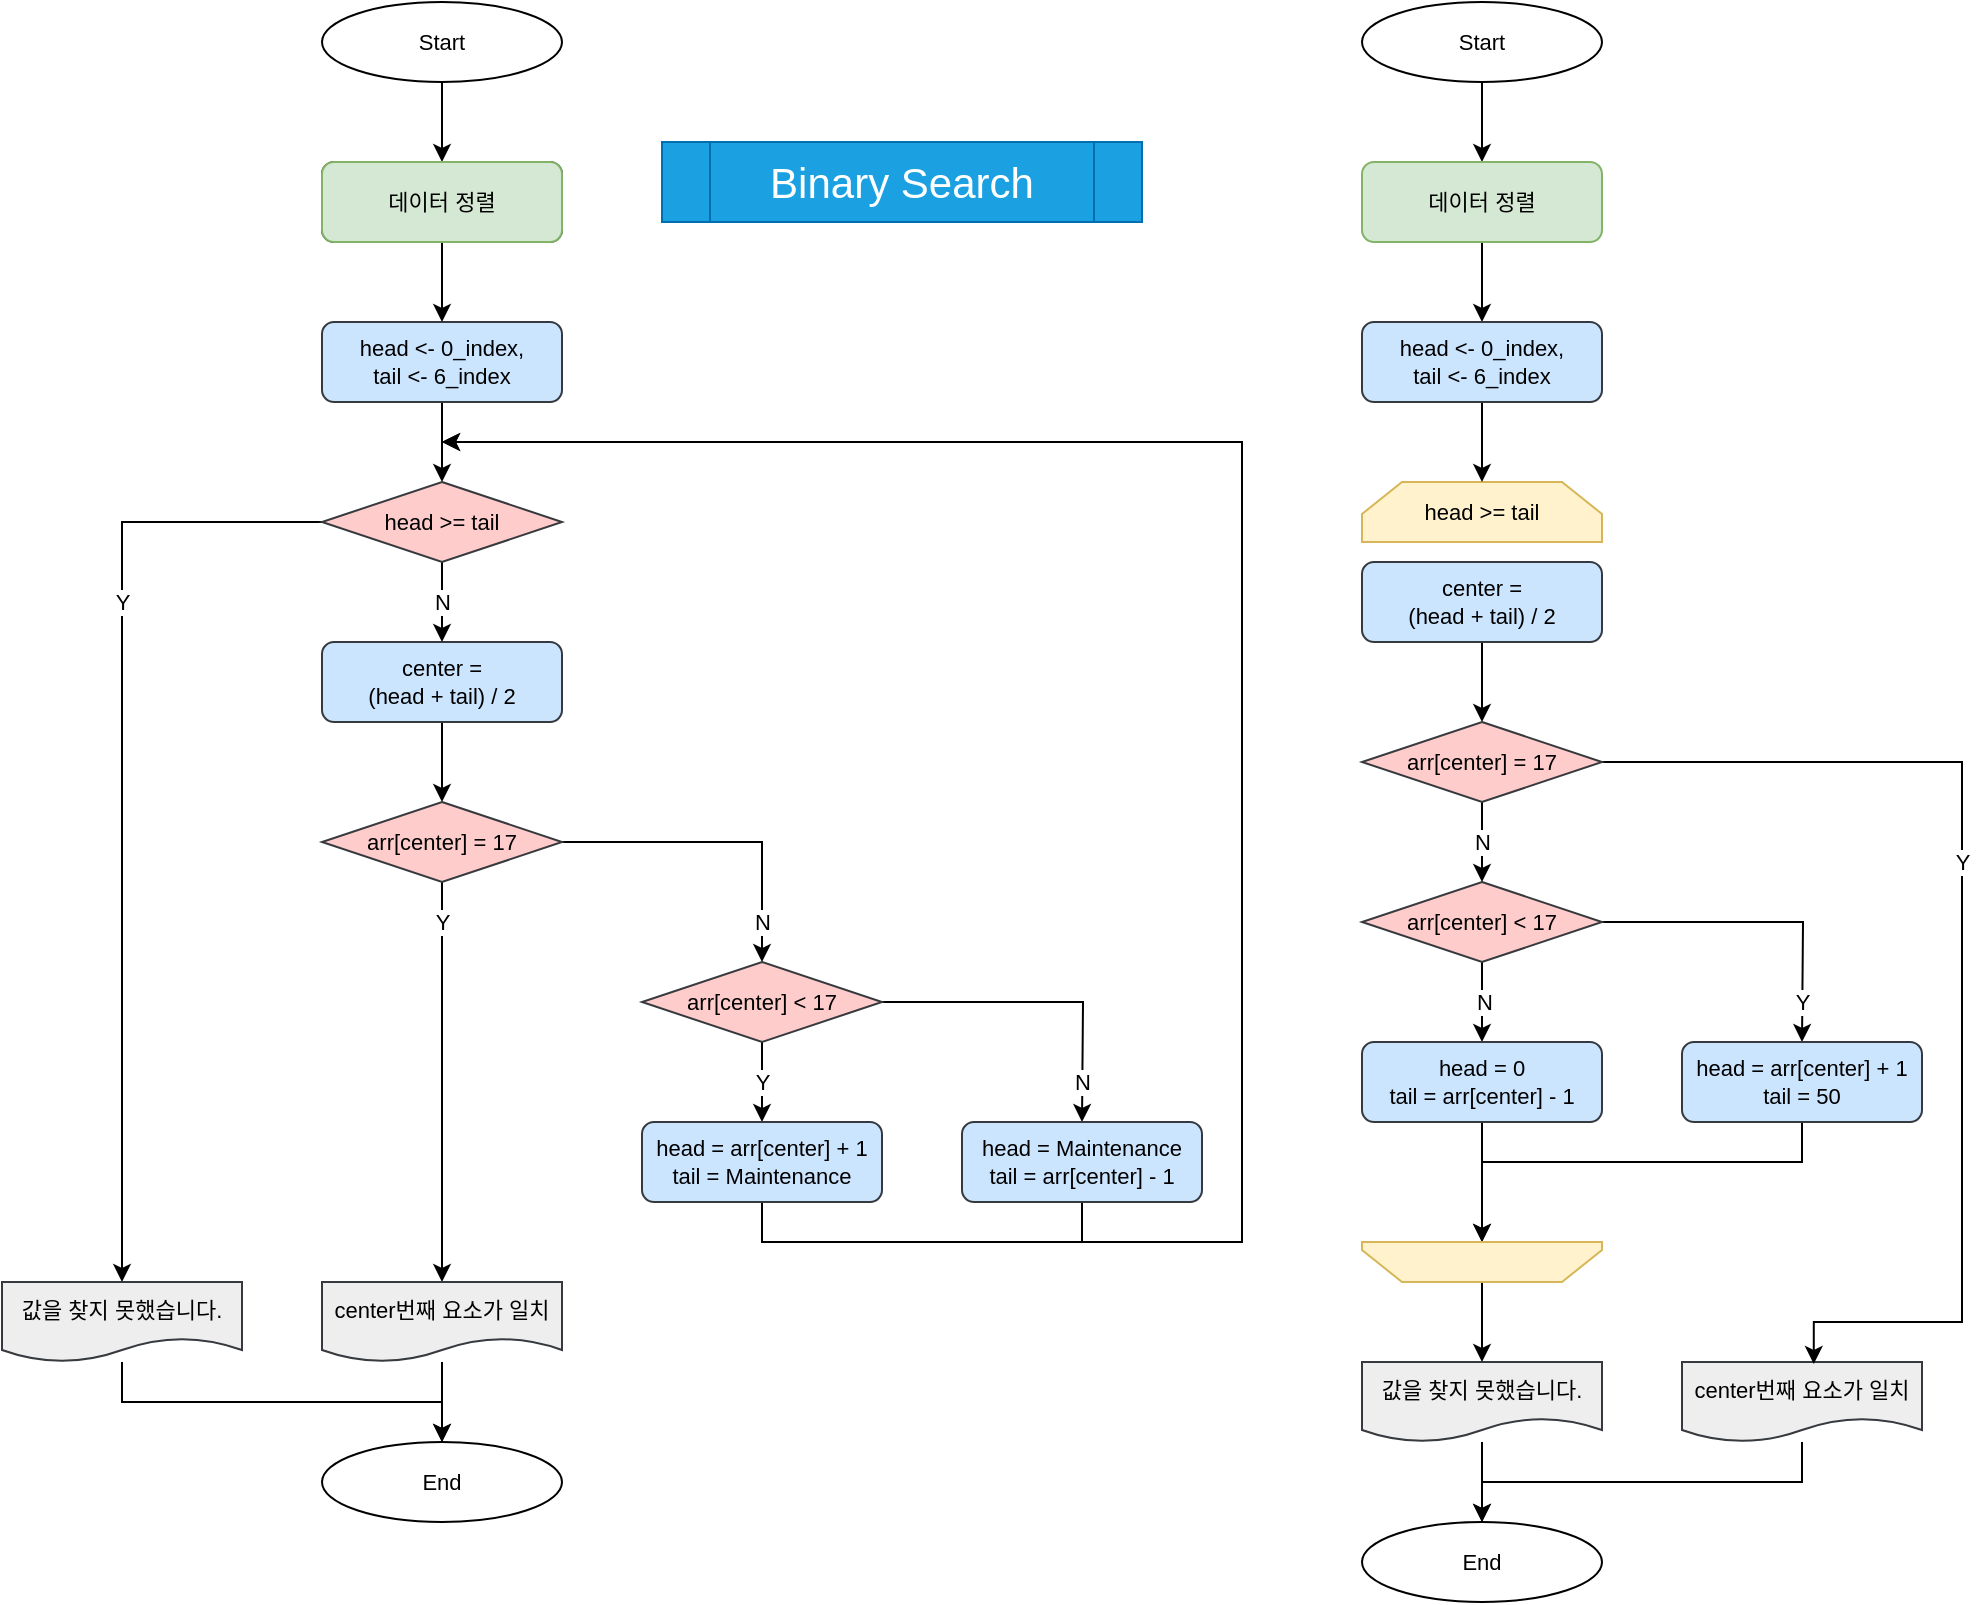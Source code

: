 <mxfile version="19.0.3" type="device"><diagram id="IGJl21nKXD4rtvm4qhDc" name="Page-1"><mxGraphModel dx="2272" dy="857" grid="1" gridSize="10" guides="1" tooltips="1" connect="1" arrows="1" fold="1" page="1" pageScale="1" pageWidth="850" pageHeight="1100" math="0" shadow="0"><root><mxCell id="0"/><mxCell id="1" parent="0"/><mxCell id="r8jNbfv3bSycEVeTKsOV-1" value="Binary Search" style="shape=process;whiteSpace=wrap;html=1;backgroundOutline=1;fillColor=#1ba1e2;strokeColor=#006EAF;fontSize=21;fontColor=#ffffff;" parent="1" vertex="1"><mxGeometry x="210" y="110" width="240" height="40" as="geometry"/></mxCell><mxCell id="eBacLPuL-J2Lu7rJpEf3-2" style="edgeStyle=orthogonalEdgeStyle;rounded=0;orthogonalLoop=1;jettySize=auto;html=1;entryX=0.5;entryY=0;entryDx=0;entryDy=0;" parent="1" source="r8jNbfv3bSycEVeTKsOV-2" target="eBacLPuL-J2Lu7rJpEf3-1" edge="1"><mxGeometry relative="1" as="geometry"/></mxCell><mxCell id="r8jNbfv3bSycEVeTKsOV-2" value="Start" style="ellipse;whiteSpace=wrap;html=1;fontSize=11;" parent="1" vertex="1"><mxGeometry x="40" y="40" width="120" height="40" as="geometry"/></mxCell><mxCell id="_QIKU8ROTpb4TpGbeR9n-16" style="edgeStyle=orthogonalEdgeStyle;rounded=0;orthogonalLoop=1;jettySize=auto;html=1;entryX=0.5;entryY=0;entryDx=0;entryDy=0;fontSize=11;" parent="1" source="r8jNbfv3bSycEVeTKsOV-55" target="_QIKU8ROTpb4TpGbeR9n-13" edge="1"><mxGeometry relative="1" as="geometry"/></mxCell><mxCell id="r8jNbfv3bSycEVeTKsOV-55" value="head &amp;lt;- 0_index,&lt;br&gt;tail &amp;lt;- 6_index" style="rounded=1;whiteSpace=wrap;html=1;fontSize=11;fillColor=#cce5ff;strokeColor=#36393d;" parent="1" vertex="1"><mxGeometry x="40" y="200" width="120" height="40" as="geometry"/></mxCell><mxCell id="r8jNbfv3bSycEVeTKsOV-63" style="edgeStyle=orthogonalEdgeStyle;rounded=0;orthogonalLoop=1;jettySize=auto;html=1;exitX=0.5;exitY=1;exitDx=0;exitDy=0;entryX=0.5;entryY=0;entryDx=0;entryDy=0;fontSize=11;" parent="1" source="r8jNbfv3bSycEVeTKsOV-56" target="r8jNbfv3bSycEVeTKsOV-57" edge="1"><mxGeometry relative="1" as="geometry"/></mxCell><mxCell id="r8jNbfv3bSycEVeTKsOV-56" value="center = &lt;br&gt;(head + tail) / 2" style="rounded=1;whiteSpace=wrap;html=1;fontSize=11;fillColor=#cce5ff;strokeColor=#36393d;" parent="1" vertex="1"><mxGeometry x="40" y="360" width="120" height="40" as="geometry"/></mxCell><mxCell id="r8jNbfv3bSycEVeTKsOV-64" value="Y" style="edgeStyle=orthogonalEdgeStyle;rounded=0;orthogonalLoop=1;jettySize=auto;html=1;exitX=0.5;exitY=1;exitDx=0;exitDy=0;entryX=0.5;entryY=0;entryDx=0;entryDy=0;fontSize=11;" parent="1" source="r8jNbfv3bSycEVeTKsOV-57" target="r8jNbfv3bSycEVeTKsOV-59" edge="1"><mxGeometry x="-0.8" relative="1" as="geometry"><Array as="points"><mxPoint x="100" y="500"/><mxPoint x="100" y="500"/></Array><mxPoint as="offset"/></mxGeometry></mxCell><mxCell id="r8jNbfv3bSycEVeTKsOV-66" value="N" style="edgeStyle=orthogonalEdgeStyle;rounded=0;orthogonalLoop=1;jettySize=auto;html=1;fontSize=11;" parent="1" source="r8jNbfv3bSycEVeTKsOV-57" edge="1"><mxGeometry x="0.75" relative="1" as="geometry"><mxPoint x="260" y="520" as="targetPoint"/><Array as="points"><mxPoint x="260" y="460"/></Array><mxPoint as="offset"/></mxGeometry></mxCell><mxCell id="r8jNbfv3bSycEVeTKsOV-57" value="arr[center] = 17" style="rhombus;whiteSpace=wrap;html=1;fontSize=11;fillColor=#ffcccc;strokeColor=#36393d;" parent="1" vertex="1"><mxGeometry x="40" y="440" width="120" height="40" as="geometry"/></mxCell><mxCell id="r8jNbfv3bSycEVeTKsOV-65" style="edgeStyle=orthogonalEdgeStyle;rounded=0;orthogonalLoop=1;jettySize=auto;html=1;entryX=0.5;entryY=0;entryDx=0;entryDy=0;fontSize=11;" parent="1" source="r8jNbfv3bSycEVeTKsOV-59" edge="1"><mxGeometry relative="1" as="geometry"><mxPoint x="100" y="760" as="targetPoint"/></mxGeometry></mxCell><mxCell id="r8jNbfv3bSycEVeTKsOV-59" value="center번째 요소가 일치" style="shape=document;whiteSpace=wrap;html=1;boundedLbl=1;fontSize=11;fillColor=#eeeeee;strokeColor=#36393d;" parent="1" vertex="1"><mxGeometry x="40" y="680" width="120" height="40" as="geometry"/></mxCell><mxCell id="r8jNbfv3bSycEVeTKsOV-60" value="End" style="ellipse;whiteSpace=wrap;html=1;fontSize=11;" parent="1" vertex="1"><mxGeometry x="40" y="760" width="120" height="40" as="geometry"/></mxCell><mxCell id="r8jNbfv3bSycEVeTKsOV-74" value="Y" style="edgeStyle=orthogonalEdgeStyle;rounded=0;orthogonalLoop=1;jettySize=auto;html=1;entryX=0.5;entryY=0;entryDx=0;entryDy=0;fontSize=11;" parent="1" source="r8jNbfv3bSycEVeTKsOV-69" target="r8jNbfv3bSycEVeTKsOV-72" edge="1"><mxGeometry relative="1" as="geometry"/></mxCell><mxCell id="r8jNbfv3bSycEVeTKsOV-78" value="N" style="edgeStyle=orthogonalEdgeStyle;rounded=0;orthogonalLoop=1;jettySize=auto;html=1;fontSize=11;entryX=0.5;entryY=0;entryDx=0;entryDy=0;" parent="1" source="r8jNbfv3bSycEVeTKsOV-69" edge="1"><mxGeometry x="0.75" relative="1" as="geometry"><mxPoint x="420" y="600" as="targetPoint"/><mxPoint as="offset"/></mxGeometry></mxCell><mxCell id="r8jNbfv3bSycEVeTKsOV-69" value="arr[center] &amp;lt; 17" style="rhombus;whiteSpace=wrap;html=1;fontSize=11;fillColor=#ffcccc;strokeColor=#36393d;" parent="1" vertex="1"><mxGeometry x="200" y="520" width="120" height="40" as="geometry"/></mxCell><mxCell id="_QIKU8ROTpb4TpGbeR9n-18" style="edgeStyle=orthogonalEdgeStyle;rounded=0;orthogonalLoop=1;jettySize=auto;html=1;fontSize=11;" parent="1" source="r8jNbfv3bSycEVeTKsOV-72" edge="1"><mxGeometry relative="1" as="geometry"><mxPoint x="100" y="260" as="targetPoint"/><Array as="points"><mxPoint x="260" y="660"/><mxPoint x="500" y="660"/><mxPoint x="500" y="260"/></Array></mxGeometry></mxCell><mxCell id="r8jNbfv3bSycEVeTKsOV-72" value="head = arr[center] + 1&lt;br&gt;tail = Maintenance" style="rounded=1;whiteSpace=wrap;html=1;fontSize=11;fillColor=#cce5ff;strokeColor=#36393d;" parent="1" vertex="1"><mxGeometry x="200" y="600" width="120" height="40" as="geometry"/></mxCell><mxCell id="_QIKU8ROTpb4TpGbeR9n-19" style="edgeStyle=orthogonalEdgeStyle;rounded=0;orthogonalLoop=1;jettySize=auto;html=1;fontSize=11;" parent="1" source="r8jNbfv3bSycEVeTKsOV-73" edge="1"><mxGeometry relative="1" as="geometry"><mxPoint x="100" y="260" as="targetPoint"/><Array as="points"><mxPoint x="420" y="660"/><mxPoint x="500" y="660"/><mxPoint x="500" y="260"/><mxPoint x="290" y="260"/></Array></mxGeometry></mxCell><mxCell id="r8jNbfv3bSycEVeTKsOV-73" value="head = Maintenance&lt;br&gt;tail = arr[center] - 1" style="rounded=1;whiteSpace=wrap;html=1;fontSize=11;fillColor=#cce5ff;strokeColor=#36393d;" parent="1" vertex="1"><mxGeometry x="360" y="600" width="120" height="40" as="geometry"/></mxCell><mxCell id="eBacLPuL-J2Lu7rJpEf3-3" style="edgeStyle=orthogonalEdgeStyle;rounded=0;orthogonalLoop=1;jettySize=auto;html=1;" parent="1" source="eBacLPuL-J2Lu7rJpEf3-1" target="r8jNbfv3bSycEVeTKsOV-55" edge="1"><mxGeometry relative="1" as="geometry"/></mxCell><mxCell id="eBacLPuL-J2Lu7rJpEf3-1" value="데이터 정렬" style="rounded=1;whiteSpace=wrap;html=1;fontSize=11;fillColor=#cce5ff;strokeColor=#36393d;" parent="1" vertex="1"><mxGeometry x="40" y="120" width="120" height="40" as="geometry"/></mxCell><mxCell id="_QIKU8ROTpb4TpGbeR9n-39" style="edgeStyle=orthogonalEdgeStyle;rounded=0;orthogonalLoop=1;jettySize=auto;html=1;entryX=0.5;entryY=0;entryDx=0;entryDy=0;fontSize=11;" parent="1" source="_QIKU8ROTpb4TpGbeR9n-1" target="_QIKU8ROTpb4TpGbeR9n-2" edge="1"><mxGeometry relative="1" as="geometry"/></mxCell><mxCell id="_QIKU8ROTpb4TpGbeR9n-1" value="Start" style="ellipse;whiteSpace=wrap;html=1;fontSize=11;" parent="1" vertex="1"><mxGeometry x="560" y="40" width="120" height="40" as="geometry"/></mxCell><mxCell id="_QIKU8ROTpb4TpGbeR9n-40" style="edgeStyle=orthogonalEdgeStyle;rounded=0;orthogonalLoop=1;jettySize=auto;html=1;entryX=0.5;entryY=0;entryDx=0;entryDy=0;fontSize=11;" parent="1" source="_QIKU8ROTpb4TpGbeR9n-2" edge="1"><mxGeometry relative="1" as="geometry"><mxPoint x="620" y="200" as="targetPoint"/></mxGeometry></mxCell><mxCell id="_QIKU8ROTpb4TpGbeR9n-2" value="데이터 정렬" style="rounded=1;whiteSpace=wrap;html=1;fontSize=11;fillColor=#d5e8d4;strokeColor=#82b366;" parent="1" vertex="1"><mxGeometry x="560" y="120" width="120" height="40" as="geometry"/></mxCell><mxCell id="_QIKU8ROTpb4TpGbeR9n-17" style="edgeStyle=orthogonalEdgeStyle;rounded=0;orthogonalLoop=1;jettySize=auto;html=1;fontSize=11;" parent="1" source="_QIKU8ROTpb4TpGbeR9n-8" edge="1"><mxGeometry relative="1" as="geometry"><mxPoint x="100" y="760" as="targetPoint"/><Array as="points"><mxPoint x="-60" y="740"/><mxPoint x="100" y="740"/></Array></mxGeometry></mxCell><mxCell id="_QIKU8ROTpb4TpGbeR9n-8" value="값을 찾지 못했습니다." style="shape=document;whiteSpace=wrap;html=1;boundedLbl=1;fontSize=11;fillColor=#eeeeee;strokeColor=#36393d;" parent="1" vertex="1"><mxGeometry x="-120" y="680" width="120" height="40" as="geometry"/></mxCell><mxCell id="_QIKU8ROTpb4TpGbeR9n-14" value="N" style="edgeStyle=orthogonalEdgeStyle;rounded=0;orthogonalLoop=1;jettySize=auto;html=1;exitX=0.5;exitY=1;exitDx=0;exitDy=0;entryX=0.5;entryY=0;entryDx=0;entryDy=0;fontSize=11;" parent="1" source="_QIKU8ROTpb4TpGbeR9n-13" target="r8jNbfv3bSycEVeTKsOV-56" edge="1"><mxGeometry relative="1" as="geometry"/></mxCell><mxCell id="_QIKU8ROTpb4TpGbeR9n-15" value="Y" style="edgeStyle=orthogonalEdgeStyle;rounded=0;orthogonalLoop=1;jettySize=auto;html=1;fontSize=11;entryX=0.5;entryY=0;entryDx=0;entryDy=0;" parent="1" source="_QIKU8ROTpb4TpGbeR9n-13" target="_QIKU8ROTpb4TpGbeR9n-8" edge="1"><mxGeometry x="-0.417" relative="1" as="geometry"><mxPoint x="-60" y="730" as="targetPoint"/><mxPoint as="offset"/></mxGeometry></mxCell><mxCell id="_QIKU8ROTpb4TpGbeR9n-13" value="head &amp;gt;= tail" style="rhombus;whiteSpace=wrap;html=1;fontSize=11;fillColor=#ffcccc;strokeColor=#36393d;" parent="1" vertex="1"><mxGeometry x="40" y="280" width="120" height="40" as="geometry"/></mxCell><mxCell id="5NIwqs2uxNNawkAbwMkT-42" style="edgeStyle=orthogonalEdgeStyle;rounded=0;orthogonalLoop=1;jettySize=auto;html=1;entryX=0.5;entryY=0;entryDx=0;entryDy=0;" edge="1" parent="1" source="_QIKU8ROTpb4TpGbeR9n-21" target="_QIKU8ROTpb4TpGbeR9n-23"><mxGeometry relative="1" as="geometry"/></mxCell><mxCell id="_QIKU8ROTpb4TpGbeR9n-21" value="값을 찾지 못했습니다." style="shape=document;whiteSpace=wrap;html=1;boundedLbl=1;fontSize=11;fillColor=#eeeeee;strokeColor=#36393d;" parent="1" vertex="1"><mxGeometry x="560" y="720" width="120" height="40" as="geometry"/></mxCell><mxCell id="5NIwqs2uxNNawkAbwMkT-44" style="edgeStyle=orthogonalEdgeStyle;rounded=0;orthogonalLoop=1;jettySize=auto;html=1;" edge="1" parent="1" source="_QIKU8ROTpb4TpGbeR9n-22" target="_QIKU8ROTpb4TpGbeR9n-23"><mxGeometry relative="1" as="geometry"><Array as="points"><mxPoint x="780" y="780"/><mxPoint x="620" y="780"/></Array></mxGeometry></mxCell><mxCell id="_QIKU8ROTpb4TpGbeR9n-22" value="center번째 요소가 일치" style="shape=document;whiteSpace=wrap;html=1;boundedLbl=1;fontSize=11;fillColor=#eeeeee;strokeColor=#36393d;" parent="1" vertex="1"><mxGeometry x="720" y="720" width="120" height="40" as="geometry"/></mxCell><mxCell id="_QIKU8ROTpb4TpGbeR9n-23" value="End" style="ellipse;whiteSpace=wrap;html=1;fontSize=11;" parent="1" vertex="1"><mxGeometry x="560" y="800" width="120" height="40" as="geometry"/></mxCell><mxCell id="_QIKU8ROTpb4TpGbeR9n-26" value="&lt;span style=&quot;&quot;&gt;head &amp;gt;= tail&lt;/span&gt;" style="shape=loopLimit;whiteSpace=wrap;html=1;fontSize=11;fillColor=#fff2cc;strokeColor=#d6b656;" parent="1" vertex="1"><mxGeometry x="560" y="280" width="120" height="30" as="geometry"/></mxCell><mxCell id="5NIwqs2uxNNawkAbwMkT-37" style="edgeStyle=orthogonalEdgeStyle;rounded=0;orthogonalLoop=1;jettySize=auto;html=1;entryX=0.5;entryY=0;entryDx=0;entryDy=0;" edge="1" parent="1" source="_QIKU8ROTpb4TpGbeR9n-27" target="_QIKU8ROTpb4TpGbeR9n-31"><mxGeometry relative="1" as="geometry"/></mxCell><mxCell id="_QIKU8ROTpb4TpGbeR9n-27" value="center = &lt;br&gt;(head + tail) / 2" style="rounded=1;whiteSpace=wrap;html=1;fontSize=11;fillColor=#cce5ff;strokeColor=#36393d;" parent="1" vertex="1"><mxGeometry x="560" y="320" width="120" height="40" as="geometry"/></mxCell><mxCell id="_QIKU8ROTpb4TpGbeR9n-35" value="N" style="edgeStyle=orthogonalEdgeStyle;rounded=0;orthogonalLoop=1;jettySize=auto;html=1;entryX=0.5;entryY=0;entryDx=0;entryDy=0;fontSize=11;" parent="1" source="_QIKU8ROTpb4TpGbeR9n-28" edge="1"><mxGeometry relative="1" as="geometry"><mxPoint x="620" y="560" as="targetPoint"/></mxGeometry></mxCell><mxCell id="_QIKU8ROTpb4TpGbeR9n-36" value="Y" style="edgeStyle=orthogonalEdgeStyle;rounded=0;orthogonalLoop=1;jettySize=auto;html=1;fontSize=11;entryX=0.5;entryY=0;entryDx=0;entryDy=0;" parent="1" source="_QIKU8ROTpb4TpGbeR9n-28" edge="1"><mxGeometry x="0.75" relative="1" as="geometry"><mxPoint x="780" y="560" as="targetPoint"/><mxPoint as="offset"/></mxGeometry></mxCell><mxCell id="_QIKU8ROTpb4TpGbeR9n-28" value="arr[center] &amp;lt; 17" style="rhombus;whiteSpace=wrap;html=1;fontSize=11;fillColor=#ffcccc;strokeColor=#36393d;" parent="1" vertex="1"><mxGeometry x="560" y="480" width="120" height="40" as="geometry"/></mxCell><mxCell id="5NIwqs2uxNNawkAbwMkT-32" style="edgeStyle=orthogonalEdgeStyle;rounded=0;orthogonalLoop=1;jettySize=auto;html=1;exitX=0.5;exitY=1;exitDx=0;exitDy=0;" edge="1" parent="1"><mxGeometry relative="1" as="geometry"><mxPoint x="620" y="660" as="targetPoint"/><mxPoint x="620" y="600" as="sourcePoint"/></mxGeometry></mxCell><mxCell id="5NIwqs2uxNNawkAbwMkT-31" style="edgeStyle=orthogonalEdgeStyle;rounded=0;orthogonalLoop=1;jettySize=auto;html=1;entryX=0.5;entryY=1;entryDx=0;entryDy=0;" edge="1" parent="1" target="_QIKU8ROTpb4TpGbeR9n-32"><mxGeometry relative="1" as="geometry"><mxPoint x="780" y="600" as="sourcePoint"/><Array as="points"><mxPoint x="780" y="620"/><mxPoint x="620" y="620"/></Array></mxGeometry></mxCell><mxCell id="5NIwqs2uxNNawkAbwMkT-29" value="N" style="edgeStyle=orthogonalEdgeStyle;rounded=0;orthogonalLoop=1;jettySize=auto;html=1;entryX=0.5;entryY=0;entryDx=0;entryDy=0;" edge="1" parent="1" source="_QIKU8ROTpb4TpGbeR9n-31" target="_QIKU8ROTpb4TpGbeR9n-28"><mxGeometry relative="1" as="geometry"/></mxCell><mxCell id="5NIwqs2uxNNawkAbwMkT-43" value="Y" style="edgeStyle=orthogonalEdgeStyle;rounded=0;orthogonalLoop=1;jettySize=auto;html=1;entryX=0.549;entryY=0.025;entryDx=0;entryDy=0;entryPerimeter=0;" edge="1" parent="1" source="_QIKU8ROTpb4TpGbeR9n-31" target="_QIKU8ROTpb4TpGbeR9n-22"><mxGeometry x="-0.171" relative="1" as="geometry"><Array as="points"><mxPoint x="860" y="420"/><mxPoint x="860" y="700"/><mxPoint x="786" y="700"/></Array><mxPoint as="offset"/></mxGeometry></mxCell><mxCell id="_QIKU8ROTpb4TpGbeR9n-31" value="arr[center] = 17" style="rhombus;whiteSpace=wrap;html=1;fontSize=11;fillColor=#ffcccc;strokeColor=#36393d;" parent="1" vertex="1"><mxGeometry x="560" y="400" width="120" height="40" as="geometry"/></mxCell><mxCell id="5NIwqs2uxNNawkAbwMkT-41" style="edgeStyle=orthogonalEdgeStyle;rounded=0;orthogonalLoop=1;jettySize=auto;html=1;entryX=0.5;entryY=0;entryDx=0;entryDy=0;" edge="1" parent="1" source="_QIKU8ROTpb4TpGbeR9n-32" target="_QIKU8ROTpb4TpGbeR9n-21"><mxGeometry relative="1" as="geometry"/></mxCell><mxCell id="_QIKU8ROTpb4TpGbeR9n-32" value="" style="shape=loopLimit;whiteSpace=wrap;html=1;fontSize=11;fillColor=#fff2cc;strokeColor=#d6b656;rotation=-180;" parent="1" vertex="1"><mxGeometry x="560" y="660" width="120" height="20" as="geometry"/></mxCell><mxCell id="5NIwqs2uxNNawkAbwMkT-5" value="데이터 정렬" style="rounded=1;whiteSpace=wrap;html=1;fontSize=11;fillColor=#d5e8d4;strokeColor=#82b366;" vertex="1" parent="1"><mxGeometry x="40" y="120" width="120" height="40" as="geometry"/></mxCell><mxCell id="5NIwqs2uxNNawkAbwMkT-39" style="edgeStyle=orthogonalEdgeStyle;rounded=0;orthogonalLoop=1;jettySize=auto;html=1;entryX=0.5;entryY=0;entryDx=0;entryDy=0;" edge="1" parent="1" source="5NIwqs2uxNNawkAbwMkT-38" target="_QIKU8ROTpb4TpGbeR9n-26"><mxGeometry relative="1" as="geometry"/></mxCell><mxCell id="5NIwqs2uxNNawkAbwMkT-38" value="head &amp;lt;- 0_index,&lt;br&gt;tail &amp;lt;- 6_index" style="rounded=1;whiteSpace=wrap;html=1;fontSize=11;fillColor=#cce5ff;strokeColor=#36393d;" vertex="1" parent="1"><mxGeometry x="560" y="200" width="120" height="40" as="geometry"/></mxCell><mxCell id="5NIwqs2uxNNawkAbwMkT-45" value="head = arr[center] + 1&lt;br&gt;tail = 50" style="rounded=1;whiteSpace=wrap;html=1;fontSize=11;fillColor=#cce5ff;strokeColor=#36393d;" vertex="1" parent="1"><mxGeometry x="720" y="560" width="120" height="40" as="geometry"/></mxCell><mxCell id="5NIwqs2uxNNawkAbwMkT-46" value="head = 0&lt;br&gt;tail = arr[center] - 1" style="rounded=1;whiteSpace=wrap;html=1;fontSize=11;fillColor=#cce5ff;strokeColor=#36393d;" vertex="1" parent="1"><mxGeometry x="560" y="560" width="120" height="40" as="geometry"/></mxCell></root></mxGraphModel></diagram></mxfile>